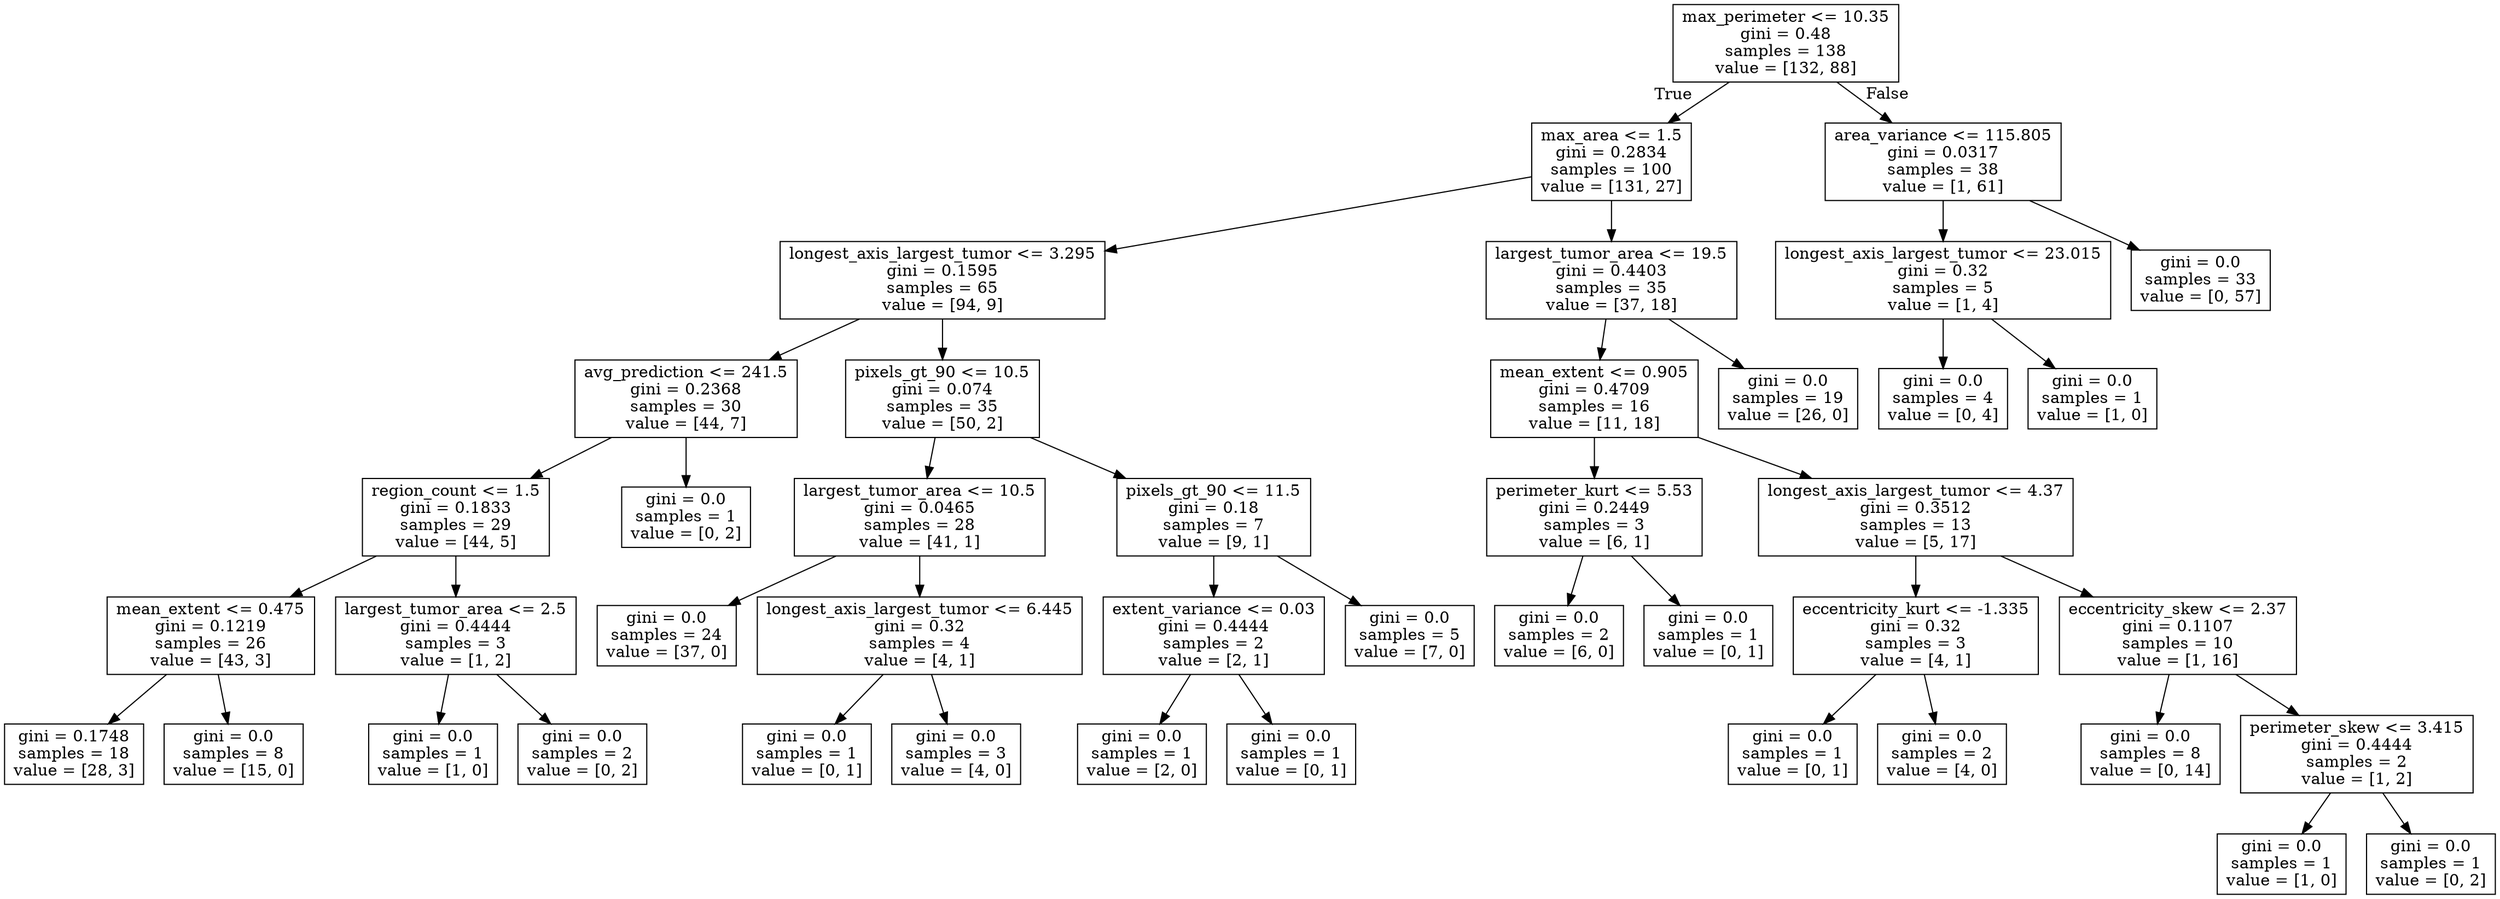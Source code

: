 digraph Tree {
node [shape=box] ;
0 [label="max_perimeter <= 10.35\ngini = 0.48\nsamples = 138\nvalue = [132, 88]"] ;
1 [label="max_area <= 1.5\ngini = 0.2834\nsamples = 100\nvalue = [131, 27]"] ;
0 -> 1 [labeldistance=2.5, labelangle=45, headlabel="True"] ;
2 [label="longest_axis_largest_tumor <= 3.295\ngini = 0.1595\nsamples = 65\nvalue = [94, 9]"] ;
1 -> 2 ;
3 [label="avg_prediction <= 241.5\ngini = 0.2368\nsamples = 30\nvalue = [44, 7]"] ;
2 -> 3 ;
4 [label="region_count <= 1.5\ngini = 0.1833\nsamples = 29\nvalue = [44, 5]"] ;
3 -> 4 ;
5 [label="mean_extent <= 0.475\ngini = 0.1219\nsamples = 26\nvalue = [43, 3]"] ;
4 -> 5 ;
6 [label="gini = 0.1748\nsamples = 18\nvalue = [28, 3]"] ;
5 -> 6 ;
7 [label="gini = 0.0\nsamples = 8\nvalue = [15, 0]"] ;
5 -> 7 ;
8 [label="largest_tumor_area <= 2.5\ngini = 0.4444\nsamples = 3\nvalue = [1, 2]"] ;
4 -> 8 ;
9 [label="gini = 0.0\nsamples = 1\nvalue = [1, 0]"] ;
8 -> 9 ;
10 [label="gini = 0.0\nsamples = 2\nvalue = [0, 2]"] ;
8 -> 10 ;
11 [label="gini = 0.0\nsamples = 1\nvalue = [0, 2]"] ;
3 -> 11 ;
12 [label="pixels_gt_90 <= 10.5\ngini = 0.074\nsamples = 35\nvalue = [50, 2]"] ;
2 -> 12 ;
13 [label="largest_tumor_area <= 10.5\ngini = 0.0465\nsamples = 28\nvalue = [41, 1]"] ;
12 -> 13 ;
14 [label="gini = 0.0\nsamples = 24\nvalue = [37, 0]"] ;
13 -> 14 ;
15 [label="longest_axis_largest_tumor <= 6.445\ngini = 0.32\nsamples = 4\nvalue = [4, 1]"] ;
13 -> 15 ;
16 [label="gini = 0.0\nsamples = 1\nvalue = [0, 1]"] ;
15 -> 16 ;
17 [label="gini = 0.0\nsamples = 3\nvalue = [4, 0]"] ;
15 -> 17 ;
18 [label="pixels_gt_90 <= 11.5\ngini = 0.18\nsamples = 7\nvalue = [9, 1]"] ;
12 -> 18 ;
19 [label="extent_variance <= 0.03\ngini = 0.4444\nsamples = 2\nvalue = [2, 1]"] ;
18 -> 19 ;
20 [label="gini = 0.0\nsamples = 1\nvalue = [2, 0]"] ;
19 -> 20 ;
21 [label="gini = 0.0\nsamples = 1\nvalue = [0, 1]"] ;
19 -> 21 ;
22 [label="gini = 0.0\nsamples = 5\nvalue = [7, 0]"] ;
18 -> 22 ;
23 [label="largest_tumor_area <= 19.5\ngini = 0.4403\nsamples = 35\nvalue = [37, 18]"] ;
1 -> 23 ;
24 [label="mean_extent <= 0.905\ngini = 0.4709\nsamples = 16\nvalue = [11, 18]"] ;
23 -> 24 ;
25 [label="perimeter_kurt <= 5.53\ngini = 0.2449\nsamples = 3\nvalue = [6, 1]"] ;
24 -> 25 ;
26 [label="gini = 0.0\nsamples = 2\nvalue = [6, 0]"] ;
25 -> 26 ;
27 [label="gini = 0.0\nsamples = 1\nvalue = [0, 1]"] ;
25 -> 27 ;
28 [label="longest_axis_largest_tumor <= 4.37\ngini = 0.3512\nsamples = 13\nvalue = [5, 17]"] ;
24 -> 28 ;
29 [label="eccentricity_kurt <= -1.335\ngini = 0.32\nsamples = 3\nvalue = [4, 1]"] ;
28 -> 29 ;
30 [label="gini = 0.0\nsamples = 1\nvalue = [0, 1]"] ;
29 -> 30 ;
31 [label="gini = 0.0\nsamples = 2\nvalue = [4, 0]"] ;
29 -> 31 ;
32 [label="eccentricity_skew <= 2.37\ngini = 0.1107\nsamples = 10\nvalue = [1, 16]"] ;
28 -> 32 ;
33 [label="gini = 0.0\nsamples = 8\nvalue = [0, 14]"] ;
32 -> 33 ;
34 [label="perimeter_skew <= 3.415\ngini = 0.4444\nsamples = 2\nvalue = [1, 2]"] ;
32 -> 34 ;
35 [label="gini = 0.0\nsamples = 1\nvalue = [1, 0]"] ;
34 -> 35 ;
36 [label="gini = 0.0\nsamples = 1\nvalue = [0, 2]"] ;
34 -> 36 ;
37 [label="gini = 0.0\nsamples = 19\nvalue = [26, 0]"] ;
23 -> 37 ;
38 [label="area_variance <= 115.805\ngini = 0.0317\nsamples = 38\nvalue = [1, 61]"] ;
0 -> 38 [labeldistance=2.5, labelangle=-45, headlabel="False"] ;
39 [label="longest_axis_largest_tumor <= 23.015\ngini = 0.32\nsamples = 5\nvalue = [1, 4]"] ;
38 -> 39 ;
40 [label="gini = 0.0\nsamples = 4\nvalue = [0, 4]"] ;
39 -> 40 ;
41 [label="gini = 0.0\nsamples = 1\nvalue = [1, 0]"] ;
39 -> 41 ;
42 [label="gini = 0.0\nsamples = 33\nvalue = [0, 57]"] ;
38 -> 42 ;
}